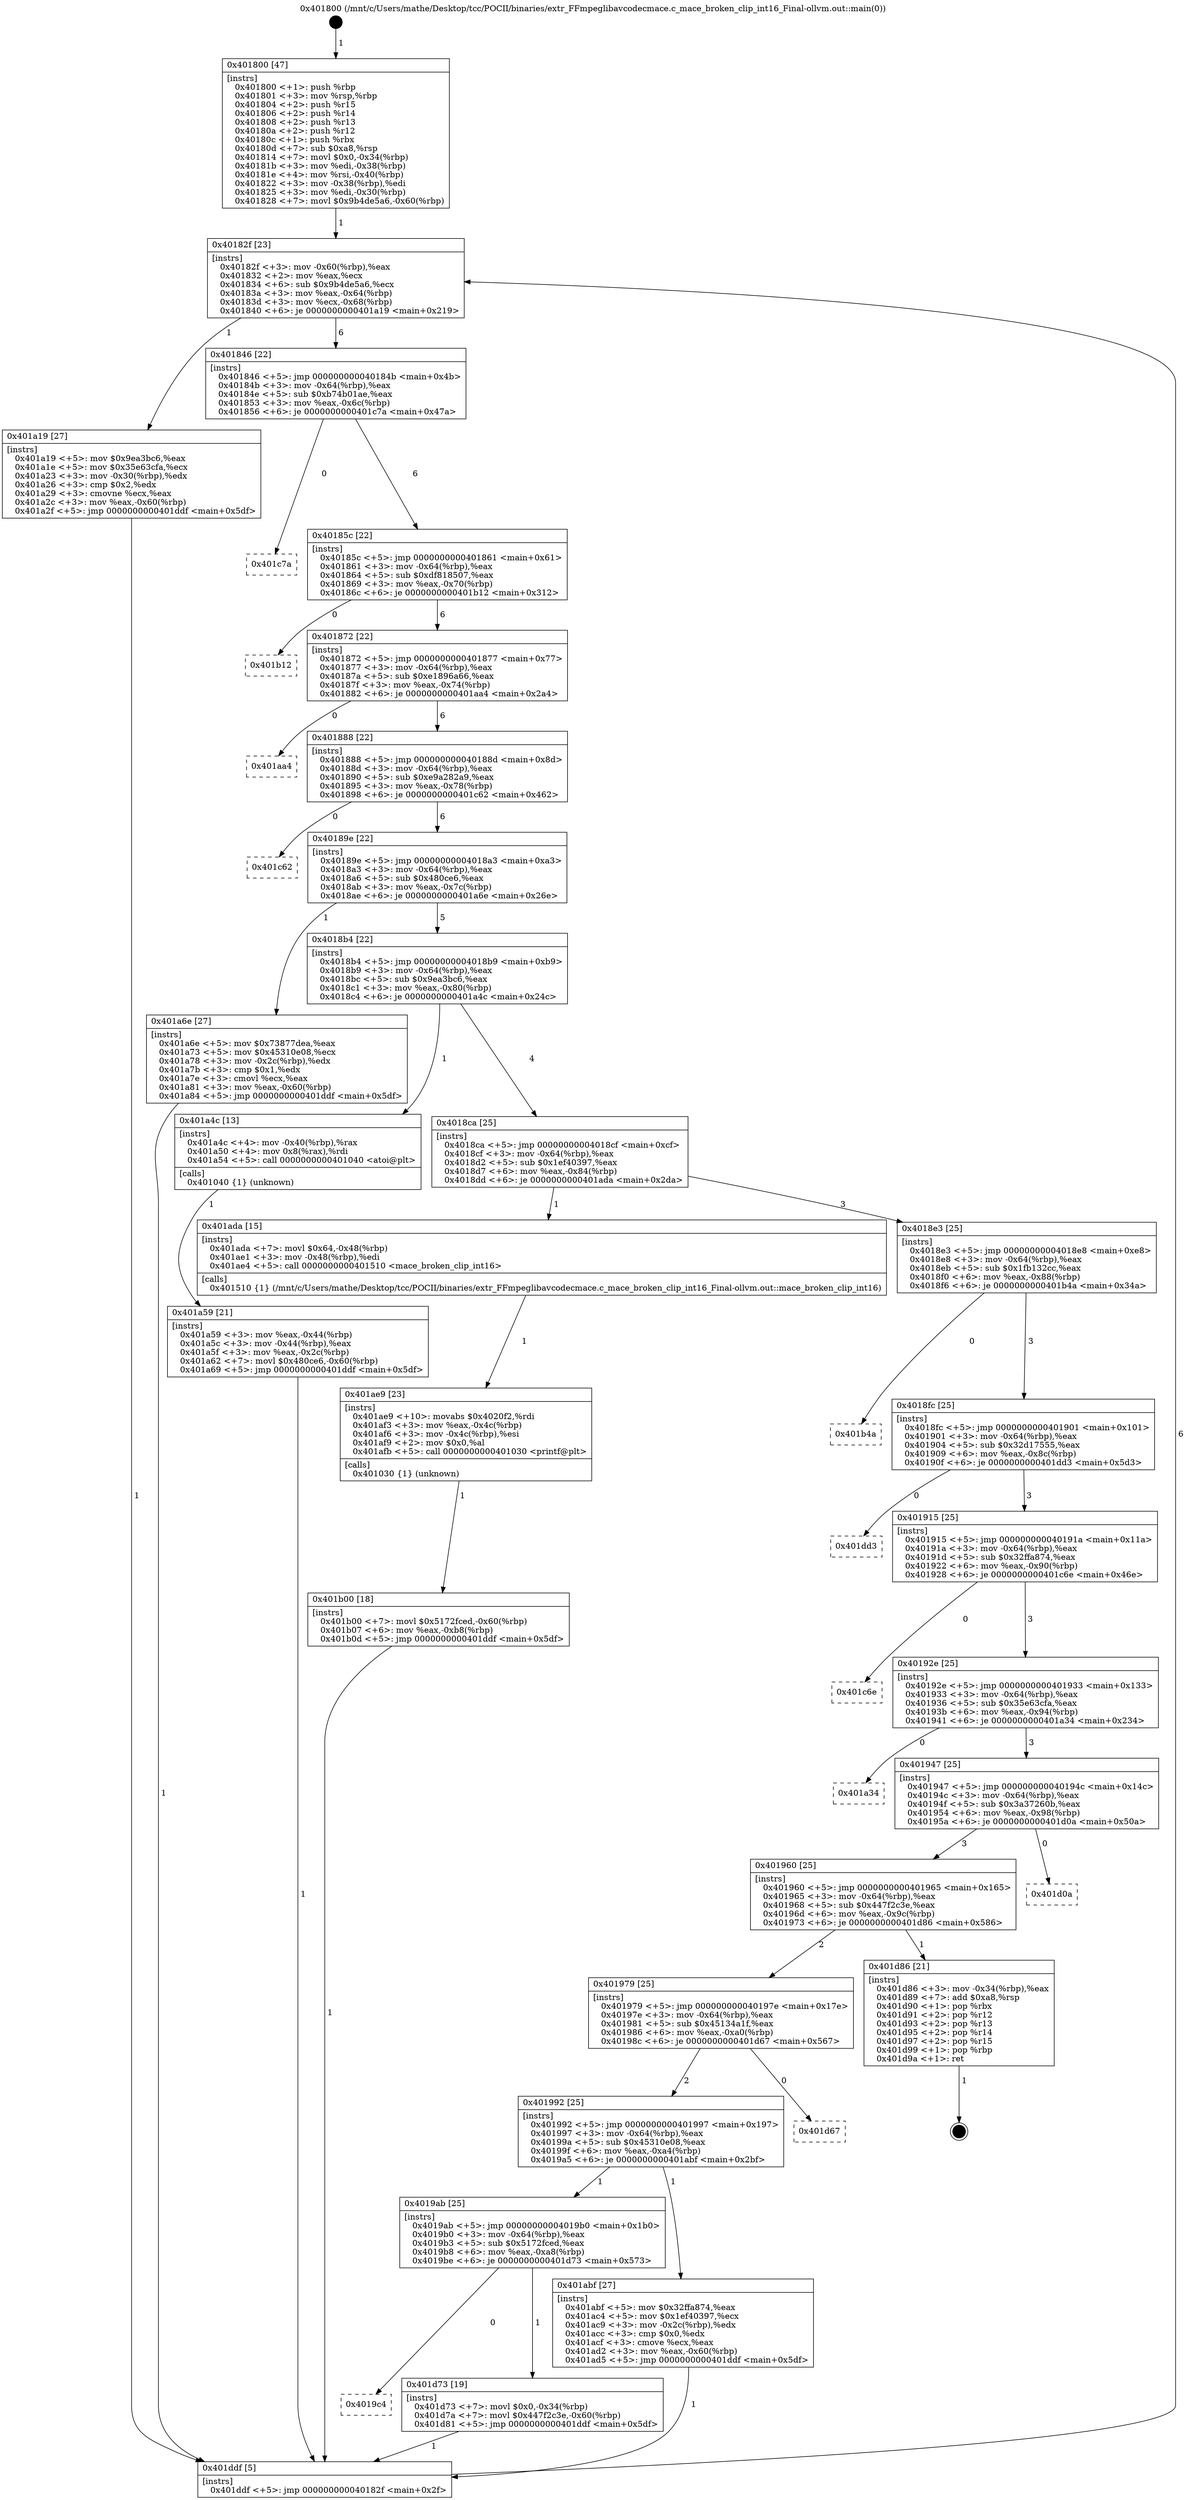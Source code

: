 digraph "0x401800" {
  label = "0x401800 (/mnt/c/Users/mathe/Desktop/tcc/POCII/binaries/extr_FFmpeglibavcodecmace.c_mace_broken_clip_int16_Final-ollvm.out::main(0))"
  labelloc = "t"
  node[shape=record]

  Entry [label="",width=0.3,height=0.3,shape=circle,fillcolor=black,style=filled]
  "0x40182f" [label="{
     0x40182f [23]\l
     | [instrs]\l
     &nbsp;&nbsp;0x40182f \<+3\>: mov -0x60(%rbp),%eax\l
     &nbsp;&nbsp;0x401832 \<+2\>: mov %eax,%ecx\l
     &nbsp;&nbsp;0x401834 \<+6\>: sub $0x9b4de5a6,%ecx\l
     &nbsp;&nbsp;0x40183a \<+3\>: mov %eax,-0x64(%rbp)\l
     &nbsp;&nbsp;0x40183d \<+3\>: mov %ecx,-0x68(%rbp)\l
     &nbsp;&nbsp;0x401840 \<+6\>: je 0000000000401a19 \<main+0x219\>\l
  }"]
  "0x401a19" [label="{
     0x401a19 [27]\l
     | [instrs]\l
     &nbsp;&nbsp;0x401a19 \<+5\>: mov $0x9ea3bc6,%eax\l
     &nbsp;&nbsp;0x401a1e \<+5\>: mov $0x35e63cfa,%ecx\l
     &nbsp;&nbsp;0x401a23 \<+3\>: mov -0x30(%rbp),%edx\l
     &nbsp;&nbsp;0x401a26 \<+3\>: cmp $0x2,%edx\l
     &nbsp;&nbsp;0x401a29 \<+3\>: cmovne %ecx,%eax\l
     &nbsp;&nbsp;0x401a2c \<+3\>: mov %eax,-0x60(%rbp)\l
     &nbsp;&nbsp;0x401a2f \<+5\>: jmp 0000000000401ddf \<main+0x5df\>\l
  }"]
  "0x401846" [label="{
     0x401846 [22]\l
     | [instrs]\l
     &nbsp;&nbsp;0x401846 \<+5\>: jmp 000000000040184b \<main+0x4b\>\l
     &nbsp;&nbsp;0x40184b \<+3\>: mov -0x64(%rbp),%eax\l
     &nbsp;&nbsp;0x40184e \<+5\>: sub $0xb74b01ae,%eax\l
     &nbsp;&nbsp;0x401853 \<+3\>: mov %eax,-0x6c(%rbp)\l
     &nbsp;&nbsp;0x401856 \<+6\>: je 0000000000401c7a \<main+0x47a\>\l
  }"]
  "0x401ddf" [label="{
     0x401ddf [5]\l
     | [instrs]\l
     &nbsp;&nbsp;0x401ddf \<+5\>: jmp 000000000040182f \<main+0x2f\>\l
  }"]
  "0x401800" [label="{
     0x401800 [47]\l
     | [instrs]\l
     &nbsp;&nbsp;0x401800 \<+1\>: push %rbp\l
     &nbsp;&nbsp;0x401801 \<+3\>: mov %rsp,%rbp\l
     &nbsp;&nbsp;0x401804 \<+2\>: push %r15\l
     &nbsp;&nbsp;0x401806 \<+2\>: push %r14\l
     &nbsp;&nbsp;0x401808 \<+2\>: push %r13\l
     &nbsp;&nbsp;0x40180a \<+2\>: push %r12\l
     &nbsp;&nbsp;0x40180c \<+1\>: push %rbx\l
     &nbsp;&nbsp;0x40180d \<+7\>: sub $0xa8,%rsp\l
     &nbsp;&nbsp;0x401814 \<+7\>: movl $0x0,-0x34(%rbp)\l
     &nbsp;&nbsp;0x40181b \<+3\>: mov %edi,-0x38(%rbp)\l
     &nbsp;&nbsp;0x40181e \<+4\>: mov %rsi,-0x40(%rbp)\l
     &nbsp;&nbsp;0x401822 \<+3\>: mov -0x38(%rbp),%edi\l
     &nbsp;&nbsp;0x401825 \<+3\>: mov %edi,-0x30(%rbp)\l
     &nbsp;&nbsp;0x401828 \<+7\>: movl $0x9b4de5a6,-0x60(%rbp)\l
  }"]
  Exit [label="",width=0.3,height=0.3,shape=circle,fillcolor=black,style=filled,peripheries=2]
  "0x401c7a" [label="{
     0x401c7a\l
  }", style=dashed]
  "0x40185c" [label="{
     0x40185c [22]\l
     | [instrs]\l
     &nbsp;&nbsp;0x40185c \<+5\>: jmp 0000000000401861 \<main+0x61\>\l
     &nbsp;&nbsp;0x401861 \<+3\>: mov -0x64(%rbp),%eax\l
     &nbsp;&nbsp;0x401864 \<+5\>: sub $0xdf818507,%eax\l
     &nbsp;&nbsp;0x401869 \<+3\>: mov %eax,-0x70(%rbp)\l
     &nbsp;&nbsp;0x40186c \<+6\>: je 0000000000401b12 \<main+0x312\>\l
  }"]
  "0x4019c4" [label="{
     0x4019c4\l
  }", style=dashed]
  "0x401b12" [label="{
     0x401b12\l
  }", style=dashed]
  "0x401872" [label="{
     0x401872 [22]\l
     | [instrs]\l
     &nbsp;&nbsp;0x401872 \<+5\>: jmp 0000000000401877 \<main+0x77\>\l
     &nbsp;&nbsp;0x401877 \<+3\>: mov -0x64(%rbp),%eax\l
     &nbsp;&nbsp;0x40187a \<+5\>: sub $0xe1896a66,%eax\l
     &nbsp;&nbsp;0x40187f \<+3\>: mov %eax,-0x74(%rbp)\l
     &nbsp;&nbsp;0x401882 \<+6\>: je 0000000000401aa4 \<main+0x2a4\>\l
  }"]
  "0x401d73" [label="{
     0x401d73 [19]\l
     | [instrs]\l
     &nbsp;&nbsp;0x401d73 \<+7\>: movl $0x0,-0x34(%rbp)\l
     &nbsp;&nbsp;0x401d7a \<+7\>: movl $0x447f2c3e,-0x60(%rbp)\l
     &nbsp;&nbsp;0x401d81 \<+5\>: jmp 0000000000401ddf \<main+0x5df\>\l
  }"]
  "0x401aa4" [label="{
     0x401aa4\l
  }", style=dashed]
  "0x401888" [label="{
     0x401888 [22]\l
     | [instrs]\l
     &nbsp;&nbsp;0x401888 \<+5\>: jmp 000000000040188d \<main+0x8d\>\l
     &nbsp;&nbsp;0x40188d \<+3\>: mov -0x64(%rbp),%eax\l
     &nbsp;&nbsp;0x401890 \<+5\>: sub $0xe9a282a9,%eax\l
     &nbsp;&nbsp;0x401895 \<+3\>: mov %eax,-0x78(%rbp)\l
     &nbsp;&nbsp;0x401898 \<+6\>: je 0000000000401c62 \<main+0x462\>\l
  }"]
  "0x401b00" [label="{
     0x401b00 [18]\l
     | [instrs]\l
     &nbsp;&nbsp;0x401b00 \<+7\>: movl $0x5172fced,-0x60(%rbp)\l
     &nbsp;&nbsp;0x401b07 \<+6\>: mov %eax,-0xb8(%rbp)\l
     &nbsp;&nbsp;0x401b0d \<+5\>: jmp 0000000000401ddf \<main+0x5df\>\l
  }"]
  "0x401c62" [label="{
     0x401c62\l
  }", style=dashed]
  "0x40189e" [label="{
     0x40189e [22]\l
     | [instrs]\l
     &nbsp;&nbsp;0x40189e \<+5\>: jmp 00000000004018a3 \<main+0xa3\>\l
     &nbsp;&nbsp;0x4018a3 \<+3\>: mov -0x64(%rbp),%eax\l
     &nbsp;&nbsp;0x4018a6 \<+5\>: sub $0x480ce6,%eax\l
     &nbsp;&nbsp;0x4018ab \<+3\>: mov %eax,-0x7c(%rbp)\l
     &nbsp;&nbsp;0x4018ae \<+6\>: je 0000000000401a6e \<main+0x26e\>\l
  }"]
  "0x401ae9" [label="{
     0x401ae9 [23]\l
     | [instrs]\l
     &nbsp;&nbsp;0x401ae9 \<+10\>: movabs $0x4020f2,%rdi\l
     &nbsp;&nbsp;0x401af3 \<+3\>: mov %eax,-0x4c(%rbp)\l
     &nbsp;&nbsp;0x401af6 \<+3\>: mov -0x4c(%rbp),%esi\l
     &nbsp;&nbsp;0x401af9 \<+2\>: mov $0x0,%al\l
     &nbsp;&nbsp;0x401afb \<+5\>: call 0000000000401030 \<printf@plt\>\l
     | [calls]\l
     &nbsp;&nbsp;0x401030 \{1\} (unknown)\l
  }"]
  "0x401a6e" [label="{
     0x401a6e [27]\l
     | [instrs]\l
     &nbsp;&nbsp;0x401a6e \<+5\>: mov $0x73877dea,%eax\l
     &nbsp;&nbsp;0x401a73 \<+5\>: mov $0x45310e08,%ecx\l
     &nbsp;&nbsp;0x401a78 \<+3\>: mov -0x2c(%rbp),%edx\l
     &nbsp;&nbsp;0x401a7b \<+3\>: cmp $0x1,%edx\l
     &nbsp;&nbsp;0x401a7e \<+3\>: cmovl %ecx,%eax\l
     &nbsp;&nbsp;0x401a81 \<+3\>: mov %eax,-0x60(%rbp)\l
     &nbsp;&nbsp;0x401a84 \<+5\>: jmp 0000000000401ddf \<main+0x5df\>\l
  }"]
  "0x4018b4" [label="{
     0x4018b4 [22]\l
     | [instrs]\l
     &nbsp;&nbsp;0x4018b4 \<+5\>: jmp 00000000004018b9 \<main+0xb9\>\l
     &nbsp;&nbsp;0x4018b9 \<+3\>: mov -0x64(%rbp),%eax\l
     &nbsp;&nbsp;0x4018bc \<+5\>: sub $0x9ea3bc6,%eax\l
     &nbsp;&nbsp;0x4018c1 \<+3\>: mov %eax,-0x80(%rbp)\l
     &nbsp;&nbsp;0x4018c4 \<+6\>: je 0000000000401a4c \<main+0x24c\>\l
  }"]
  "0x4019ab" [label="{
     0x4019ab [25]\l
     | [instrs]\l
     &nbsp;&nbsp;0x4019ab \<+5\>: jmp 00000000004019b0 \<main+0x1b0\>\l
     &nbsp;&nbsp;0x4019b0 \<+3\>: mov -0x64(%rbp),%eax\l
     &nbsp;&nbsp;0x4019b3 \<+5\>: sub $0x5172fced,%eax\l
     &nbsp;&nbsp;0x4019b8 \<+6\>: mov %eax,-0xa8(%rbp)\l
     &nbsp;&nbsp;0x4019be \<+6\>: je 0000000000401d73 \<main+0x573\>\l
  }"]
  "0x401a4c" [label="{
     0x401a4c [13]\l
     | [instrs]\l
     &nbsp;&nbsp;0x401a4c \<+4\>: mov -0x40(%rbp),%rax\l
     &nbsp;&nbsp;0x401a50 \<+4\>: mov 0x8(%rax),%rdi\l
     &nbsp;&nbsp;0x401a54 \<+5\>: call 0000000000401040 \<atoi@plt\>\l
     | [calls]\l
     &nbsp;&nbsp;0x401040 \{1\} (unknown)\l
  }"]
  "0x4018ca" [label="{
     0x4018ca [25]\l
     | [instrs]\l
     &nbsp;&nbsp;0x4018ca \<+5\>: jmp 00000000004018cf \<main+0xcf\>\l
     &nbsp;&nbsp;0x4018cf \<+3\>: mov -0x64(%rbp),%eax\l
     &nbsp;&nbsp;0x4018d2 \<+5\>: sub $0x1ef40397,%eax\l
     &nbsp;&nbsp;0x4018d7 \<+6\>: mov %eax,-0x84(%rbp)\l
     &nbsp;&nbsp;0x4018dd \<+6\>: je 0000000000401ada \<main+0x2da\>\l
  }"]
  "0x401a59" [label="{
     0x401a59 [21]\l
     | [instrs]\l
     &nbsp;&nbsp;0x401a59 \<+3\>: mov %eax,-0x44(%rbp)\l
     &nbsp;&nbsp;0x401a5c \<+3\>: mov -0x44(%rbp),%eax\l
     &nbsp;&nbsp;0x401a5f \<+3\>: mov %eax,-0x2c(%rbp)\l
     &nbsp;&nbsp;0x401a62 \<+7\>: movl $0x480ce6,-0x60(%rbp)\l
     &nbsp;&nbsp;0x401a69 \<+5\>: jmp 0000000000401ddf \<main+0x5df\>\l
  }"]
  "0x401abf" [label="{
     0x401abf [27]\l
     | [instrs]\l
     &nbsp;&nbsp;0x401abf \<+5\>: mov $0x32ffa874,%eax\l
     &nbsp;&nbsp;0x401ac4 \<+5\>: mov $0x1ef40397,%ecx\l
     &nbsp;&nbsp;0x401ac9 \<+3\>: mov -0x2c(%rbp),%edx\l
     &nbsp;&nbsp;0x401acc \<+3\>: cmp $0x0,%edx\l
     &nbsp;&nbsp;0x401acf \<+3\>: cmove %ecx,%eax\l
     &nbsp;&nbsp;0x401ad2 \<+3\>: mov %eax,-0x60(%rbp)\l
     &nbsp;&nbsp;0x401ad5 \<+5\>: jmp 0000000000401ddf \<main+0x5df\>\l
  }"]
  "0x401ada" [label="{
     0x401ada [15]\l
     | [instrs]\l
     &nbsp;&nbsp;0x401ada \<+7\>: movl $0x64,-0x48(%rbp)\l
     &nbsp;&nbsp;0x401ae1 \<+3\>: mov -0x48(%rbp),%edi\l
     &nbsp;&nbsp;0x401ae4 \<+5\>: call 0000000000401510 \<mace_broken_clip_int16\>\l
     | [calls]\l
     &nbsp;&nbsp;0x401510 \{1\} (/mnt/c/Users/mathe/Desktop/tcc/POCII/binaries/extr_FFmpeglibavcodecmace.c_mace_broken_clip_int16_Final-ollvm.out::mace_broken_clip_int16)\l
  }"]
  "0x4018e3" [label="{
     0x4018e3 [25]\l
     | [instrs]\l
     &nbsp;&nbsp;0x4018e3 \<+5\>: jmp 00000000004018e8 \<main+0xe8\>\l
     &nbsp;&nbsp;0x4018e8 \<+3\>: mov -0x64(%rbp),%eax\l
     &nbsp;&nbsp;0x4018eb \<+5\>: sub $0x1fb132cc,%eax\l
     &nbsp;&nbsp;0x4018f0 \<+6\>: mov %eax,-0x88(%rbp)\l
     &nbsp;&nbsp;0x4018f6 \<+6\>: je 0000000000401b4a \<main+0x34a\>\l
  }"]
  "0x401992" [label="{
     0x401992 [25]\l
     | [instrs]\l
     &nbsp;&nbsp;0x401992 \<+5\>: jmp 0000000000401997 \<main+0x197\>\l
     &nbsp;&nbsp;0x401997 \<+3\>: mov -0x64(%rbp),%eax\l
     &nbsp;&nbsp;0x40199a \<+5\>: sub $0x45310e08,%eax\l
     &nbsp;&nbsp;0x40199f \<+6\>: mov %eax,-0xa4(%rbp)\l
     &nbsp;&nbsp;0x4019a5 \<+6\>: je 0000000000401abf \<main+0x2bf\>\l
  }"]
  "0x401b4a" [label="{
     0x401b4a\l
  }", style=dashed]
  "0x4018fc" [label="{
     0x4018fc [25]\l
     | [instrs]\l
     &nbsp;&nbsp;0x4018fc \<+5\>: jmp 0000000000401901 \<main+0x101\>\l
     &nbsp;&nbsp;0x401901 \<+3\>: mov -0x64(%rbp),%eax\l
     &nbsp;&nbsp;0x401904 \<+5\>: sub $0x32d17555,%eax\l
     &nbsp;&nbsp;0x401909 \<+6\>: mov %eax,-0x8c(%rbp)\l
     &nbsp;&nbsp;0x40190f \<+6\>: je 0000000000401dd3 \<main+0x5d3\>\l
  }"]
  "0x401d67" [label="{
     0x401d67\l
  }", style=dashed]
  "0x401dd3" [label="{
     0x401dd3\l
  }", style=dashed]
  "0x401915" [label="{
     0x401915 [25]\l
     | [instrs]\l
     &nbsp;&nbsp;0x401915 \<+5\>: jmp 000000000040191a \<main+0x11a\>\l
     &nbsp;&nbsp;0x40191a \<+3\>: mov -0x64(%rbp),%eax\l
     &nbsp;&nbsp;0x40191d \<+5\>: sub $0x32ffa874,%eax\l
     &nbsp;&nbsp;0x401922 \<+6\>: mov %eax,-0x90(%rbp)\l
     &nbsp;&nbsp;0x401928 \<+6\>: je 0000000000401c6e \<main+0x46e\>\l
  }"]
  "0x401979" [label="{
     0x401979 [25]\l
     | [instrs]\l
     &nbsp;&nbsp;0x401979 \<+5\>: jmp 000000000040197e \<main+0x17e\>\l
     &nbsp;&nbsp;0x40197e \<+3\>: mov -0x64(%rbp),%eax\l
     &nbsp;&nbsp;0x401981 \<+5\>: sub $0x45134a1f,%eax\l
     &nbsp;&nbsp;0x401986 \<+6\>: mov %eax,-0xa0(%rbp)\l
     &nbsp;&nbsp;0x40198c \<+6\>: je 0000000000401d67 \<main+0x567\>\l
  }"]
  "0x401c6e" [label="{
     0x401c6e\l
  }", style=dashed]
  "0x40192e" [label="{
     0x40192e [25]\l
     | [instrs]\l
     &nbsp;&nbsp;0x40192e \<+5\>: jmp 0000000000401933 \<main+0x133\>\l
     &nbsp;&nbsp;0x401933 \<+3\>: mov -0x64(%rbp),%eax\l
     &nbsp;&nbsp;0x401936 \<+5\>: sub $0x35e63cfa,%eax\l
     &nbsp;&nbsp;0x40193b \<+6\>: mov %eax,-0x94(%rbp)\l
     &nbsp;&nbsp;0x401941 \<+6\>: je 0000000000401a34 \<main+0x234\>\l
  }"]
  "0x401d86" [label="{
     0x401d86 [21]\l
     | [instrs]\l
     &nbsp;&nbsp;0x401d86 \<+3\>: mov -0x34(%rbp),%eax\l
     &nbsp;&nbsp;0x401d89 \<+7\>: add $0xa8,%rsp\l
     &nbsp;&nbsp;0x401d90 \<+1\>: pop %rbx\l
     &nbsp;&nbsp;0x401d91 \<+2\>: pop %r12\l
     &nbsp;&nbsp;0x401d93 \<+2\>: pop %r13\l
     &nbsp;&nbsp;0x401d95 \<+2\>: pop %r14\l
     &nbsp;&nbsp;0x401d97 \<+2\>: pop %r15\l
     &nbsp;&nbsp;0x401d99 \<+1\>: pop %rbp\l
     &nbsp;&nbsp;0x401d9a \<+1\>: ret\l
  }"]
  "0x401a34" [label="{
     0x401a34\l
  }", style=dashed]
  "0x401947" [label="{
     0x401947 [25]\l
     | [instrs]\l
     &nbsp;&nbsp;0x401947 \<+5\>: jmp 000000000040194c \<main+0x14c\>\l
     &nbsp;&nbsp;0x40194c \<+3\>: mov -0x64(%rbp),%eax\l
     &nbsp;&nbsp;0x40194f \<+5\>: sub $0x3a37260b,%eax\l
     &nbsp;&nbsp;0x401954 \<+6\>: mov %eax,-0x98(%rbp)\l
     &nbsp;&nbsp;0x40195a \<+6\>: je 0000000000401d0a \<main+0x50a\>\l
  }"]
  "0x401960" [label="{
     0x401960 [25]\l
     | [instrs]\l
     &nbsp;&nbsp;0x401960 \<+5\>: jmp 0000000000401965 \<main+0x165\>\l
     &nbsp;&nbsp;0x401965 \<+3\>: mov -0x64(%rbp),%eax\l
     &nbsp;&nbsp;0x401968 \<+5\>: sub $0x447f2c3e,%eax\l
     &nbsp;&nbsp;0x40196d \<+6\>: mov %eax,-0x9c(%rbp)\l
     &nbsp;&nbsp;0x401973 \<+6\>: je 0000000000401d86 \<main+0x586\>\l
  }"]
  "0x401d0a" [label="{
     0x401d0a\l
  }", style=dashed]
  Entry -> "0x401800" [label=" 1"]
  "0x40182f" -> "0x401a19" [label=" 1"]
  "0x40182f" -> "0x401846" [label=" 6"]
  "0x401a19" -> "0x401ddf" [label=" 1"]
  "0x401800" -> "0x40182f" [label=" 1"]
  "0x401ddf" -> "0x40182f" [label=" 6"]
  "0x401d86" -> Exit [label=" 1"]
  "0x401846" -> "0x401c7a" [label=" 0"]
  "0x401846" -> "0x40185c" [label=" 6"]
  "0x401d73" -> "0x401ddf" [label=" 1"]
  "0x40185c" -> "0x401b12" [label=" 0"]
  "0x40185c" -> "0x401872" [label=" 6"]
  "0x4019ab" -> "0x4019c4" [label=" 0"]
  "0x401872" -> "0x401aa4" [label=" 0"]
  "0x401872" -> "0x401888" [label=" 6"]
  "0x4019ab" -> "0x401d73" [label=" 1"]
  "0x401888" -> "0x401c62" [label=" 0"]
  "0x401888" -> "0x40189e" [label=" 6"]
  "0x401b00" -> "0x401ddf" [label=" 1"]
  "0x40189e" -> "0x401a6e" [label=" 1"]
  "0x40189e" -> "0x4018b4" [label=" 5"]
  "0x401ae9" -> "0x401b00" [label=" 1"]
  "0x4018b4" -> "0x401a4c" [label=" 1"]
  "0x4018b4" -> "0x4018ca" [label=" 4"]
  "0x401a4c" -> "0x401a59" [label=" 1"]
  "0x401a59" -> "0x401ddf" [label=" 1"]
  "0x401a6e" -> "0x401ddf" [label=" 1"]
  "0x401ada" -> "0x401ae9" [label=" 1"]
  "0x4018ca" -> "0x401ada" [label=" 1"]
  "0x4018ca" -> "0x4018e3" [label=" 3"]
  "0x401abf" -> "0x401ddf" [label=" 1"]
  "0x4018e3" -> "0x401b4a" [label=" 0"]
  "0x4018e3" -> "0x4018fc" [label=" 3"]
  "0x401992" -> "0x401abf" [label=" 1"]
  "0x4018fc" -> "0x401dd3" [label=" 0"]
  "0x4018fc" -> "0x401915" [label=" 3"]
  "0x401992" -> "0x4019ab" [label=" 1"]
  "0x401915" -> "0x401c6e" [label=" 0"]
  "0x401915" -> "0x40192e" [label=" 3"]
  "0x401979" -> "0x401d67" [label=" 0"]
  "0x40192e" -> "0x401a34" [label=" 0"]
  "0x40192e" -> "0x401947" [label=" 3"]
  "0x401979" -> "0x401992" [label=" 2"]
  "0x401947" -> "0x401d0a" [label=" 0"]
  "0x401947" -> "0x401960" [label=" 3"]
  "0x401960" -> "0x401979" [label=" 2"]
  "0x401960" -> "0x401d86" [label=" 1"]
}

